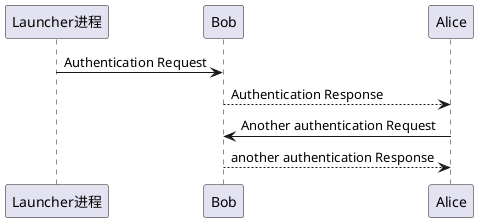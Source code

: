 @startuml
Launcher进程 -> Bob: Authentication Request
Bob --> Alice: Authentication Response

Alice -> Bob: Another authentication Request
Alice <-- Bob: another authentication Response
@enduml